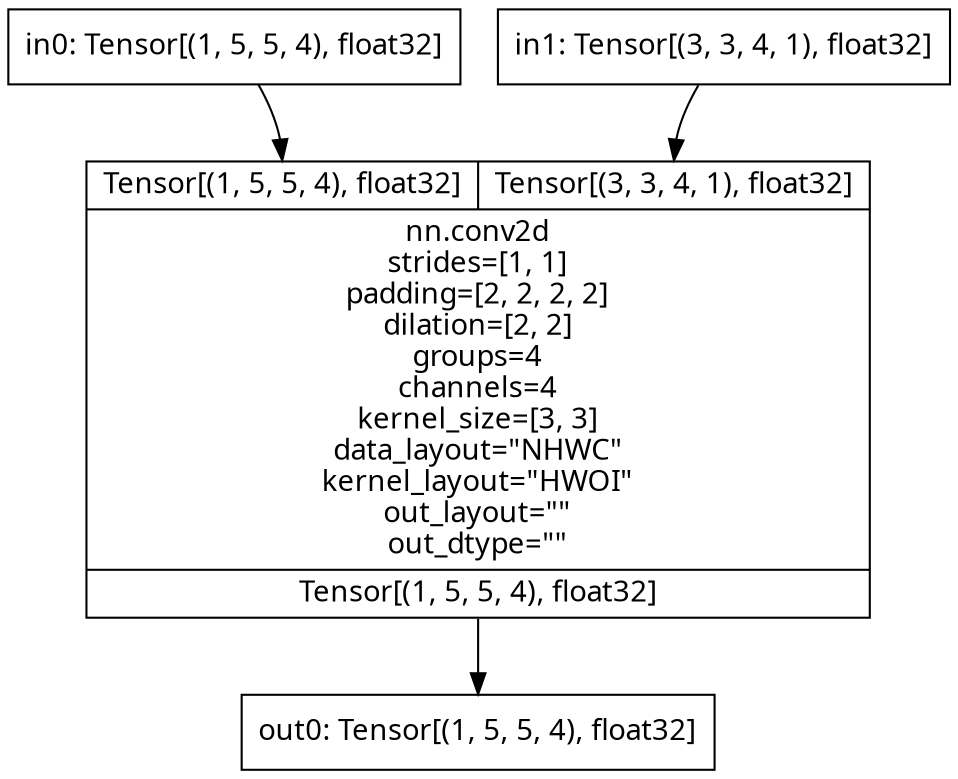 digraph code {
	node [fontname="Linux Biolinum O" shape=record]
	in0 [label="in0: Tensor[(1, 5, 5, 4), float32]"]
	in1 [label="in1: Tensor[(3, 3, 4, 1), float32]"]
	opr0 [label="{{<i0>Tensor[(1, 5, 5, 4), float32]|<i1>Tensor[(3, 3, 4, 1), float32]}|nn.conv2d\nstrides=[1, 1]\npadding=[2, 2, 2, 2]\ndilation=[2, 2]\ngroups=4\nchannels=4\nkernel_size=[3, 3]\ndata_layout=\"NHWC\"\nkernel_layout=\"HWOI\"\nout_layout=\"\"\nout_dtype=\"\"|{<o0>Tensor[(1, 5, 5, 4), float32]}}"]
	in0 -> opr0:i0
	in1 -> opr0:i1
	out0 [label="out0: Tensor[(1, 5, 5, 4), float32]"]
	opr0:o0 -> out0
}
